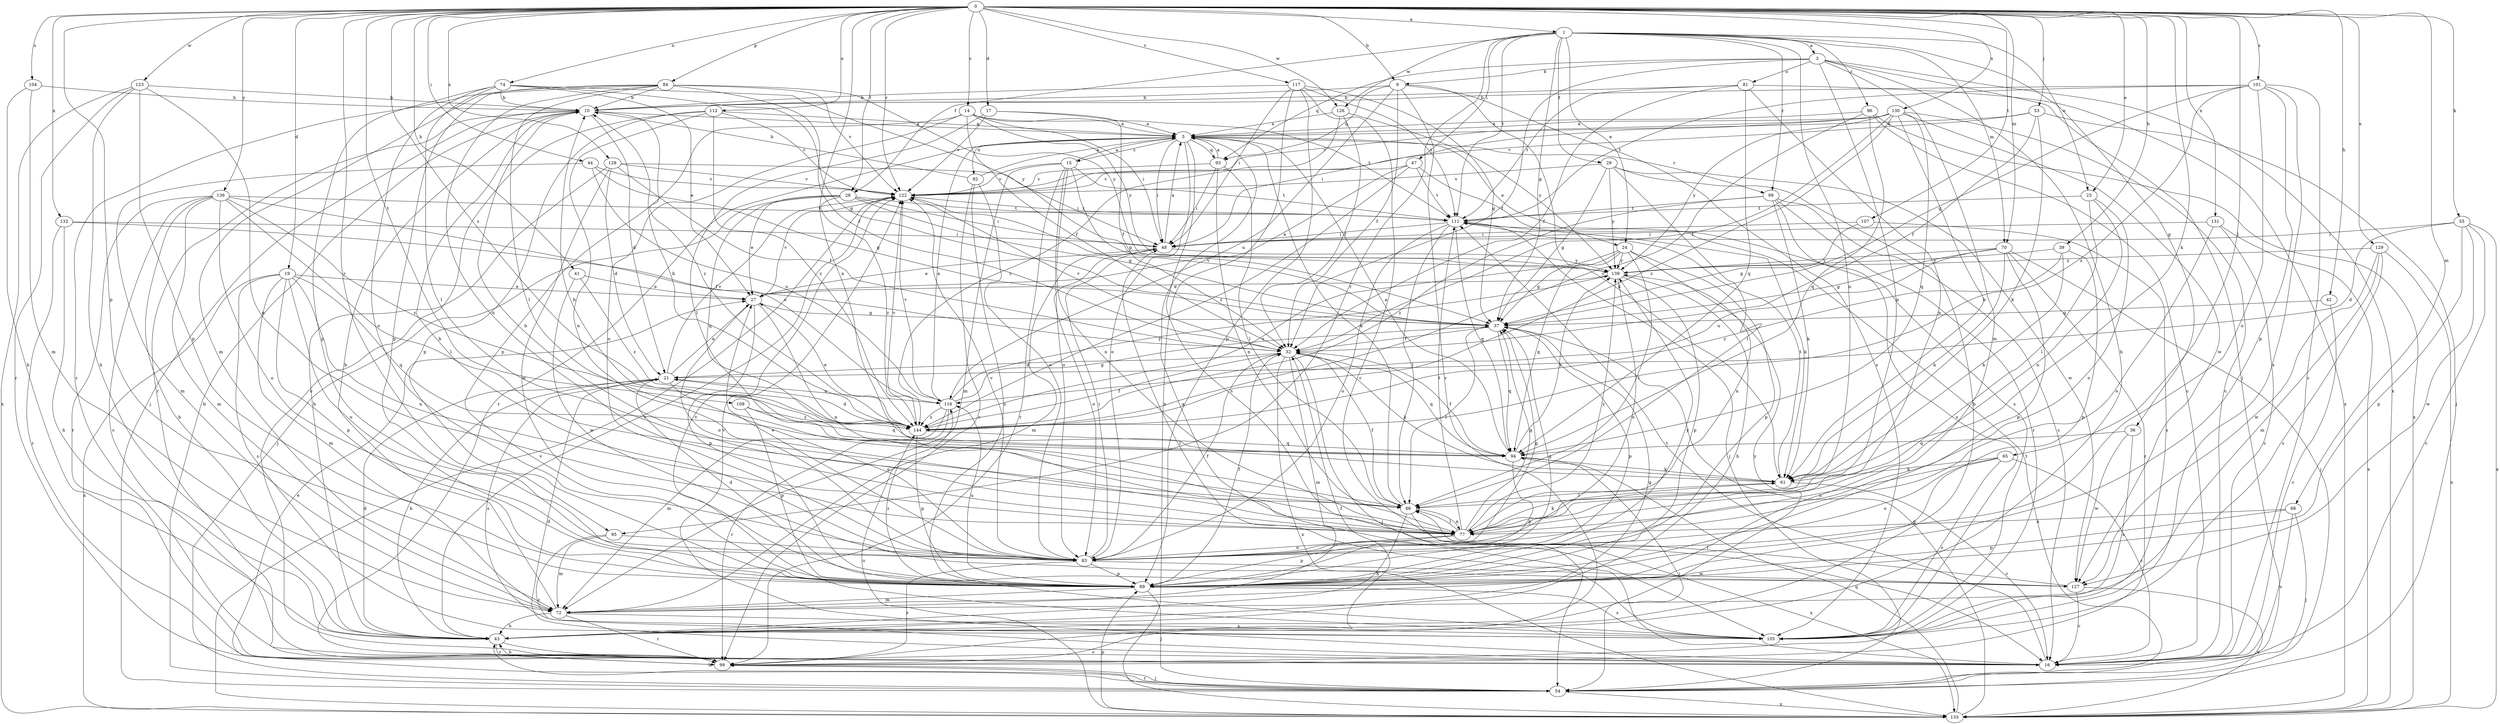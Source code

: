 strict digraph  {
0;
1;
3;
5;
9;
10;
14;
15;
16;
17;
19;
21;
23;
24;
27;
28;
29;
32;
36;
37;
39;
41;
42;
43;
44;
47;
48;
53;
54;
55;
61;
65;
66;
68;
70;
72;
74;
77;
81;
82;
83;
84;
89;
93;
94;
95;
96;
98;
99;
101;
104;
105;
107;
108;
111;
112;
116;
117;
122;
123;
126;
127;
128;
129;
130;
131;
132;
133;
136;
139;
144;
0 -> 1  [label=a];
0 -> 9  [label=b];
0 -> 14  [label=c];
0 -> 17  [label=d];
0 -> 19  [label=d];
0 -> 23  [label=e];
0 -> 28  [label=f];
0 -> 39  [label=h];
0 -> 41  [label=h];
0 -> 42  [label=h];
0 -> 44  [label=i];
0 -> 53  [label=j];
0 -> 55  [label=k];
0 -> 61  [label=k];
0 -> 65  [label=l];
0 -> 68  [label=m];
0 -> 70  [label=m];
0 -> 74  [label=n];
0 -> 77  [label=n];
0 -> 84  [label=p];
0 -> 89  [label=p];
0 -> 95  [label=r];
0 -> 101  [label=s];
0 -> 104  [label=s];
0 -> 107  [label=t];
0 -> 108  [label=t];
0 -> 112  [label=u];
0 -> 117  [label=v];
0 -> 122  [label=v];
0 -> 123  [label=w];
0 -> 126  [label=w];
0 -> 128  [label=x];
0 -> 129  [label=x];
0 -> 130  [label=x];
0 -> 131  [label=x];
0 -> 132  [label=x];
0 -> 136  [label=y];
0 -> 144  [label=z];
1 -> 3  [label=a];
1 -> 23  [label=e];
1 -> 24  [label=e];
1 -> 28  [label=f];
1 -> 29  [label=f];
1 -> 36  [label=g];
1 -> 37  [label=g];
1 -> 47  [label=i];
1 -> 70  [label=m];
1 -> 77  [label=n];
1 -> 95  [label=r];
1 -> 96  [label=r];
1 -> 98  [label=r];
1 -> 111  [label=t];
1 -> 126  [label=w];
3 -> 9  [label=b];
3 -> 32  [label=f];
3 -> 43  [label=h];
3 -> 54  [label=j];
3 -> 72  [label=m];
3 -> 77  [label=n];
3 -> 81  [label=o];
3 -> 93  [label=q];
3 -> 133  [label=x];
5 -> 15  [label=c];
5 -> 24  [label=e];
5 -> 48  [label=i];
5 -> 82  [label=o];
5 -> 83  [label=o];
5 -> 93  [label=q];
5 -> 98  [label=r];
5 -> 99  [label=r];
5 -> 105  [label=s];
9 -> 10  [label=b];
9 -> 32  [label=f];
9 -> 61  [label=k];
9 -> 93  [label=q];
9 -> 99  [label=r];
9 -> 105  [label=s];
9 -> 116  [label=u];
10 -> 5  [label=a];
10 -> 21  [label=d];
10 -> 54  [label=j];
10 -> 99  [label=r];
10 -> 144  [label=z];
14 -> 5  [label=a];
14 -> 32  [label=f];
14 -> 48  [label=i];
14 -> 83  [label=o];
14 -> 89  [label=p];
14 -> 111  [label=t];
14 -> 139  [label=y];
15 -> 5  [label=a];
15 -> 37  [label=g];
15 -> 72  [label=m];
15 -> 77  [label=n];
15 -> 83  [label=o];
15 -> 99  [label=r];
15 -> 111  [label=t];
15 -> 122  [label=v];
16 -> 5  [label=a];
16 -> 21  [label=d];
16 -> 111  [label=t];
16 -> 122  [label=v];
17 -> 5  [label=a];
17 -> 32  [label=f];
17 -> 66  [label=l];
17 -> 122  [label=v];
19 -> 27  [label=e];
19 -> 72  [label=m];
19 -> 77  [label=n];
19 -> 83  [label=o];
19 -> 89  [label=p];
19 -> 94  [label=q];
19 -> 105  [label=s];
19 -> 133  [label=x];
21 -> 27  [label=e];
21 -> 43  [label=h];
21 -> 83  [label=o];
21 -> 105  [label=s];
21 -> 116  [label=u];
21 -> 122  [label=v];
23 -> 66  [label=l];
23 -> 77  [label=n];
23 -> 83  [label=o];
23 -> 111  [label=t];
24 -> 37  [label=g];
24 -> 66  [label=l];
24 -> 77  [label=n];
24 -> 89  [label=p];
24 -> 94  [label=q];
24 -> 139  [label=y];
24 -> 144  [label=z];
27 -> 37  [label=g];
27 -> 77  [label=n];
27 -> 83  [label=o];
27 -> 89  [label=p];
27 -> 122  [label=v];
28 -> 27  [label=e];
28 -> 37  [label=g];
28 -> 48  [label=i];
28 -> 54  [label=j];
28 -> 94  [label=q];
28 -> 111  [label=t];
28 -> 144  [label=z];
29 -> 37  [label=g];
29 -> 43  [label=h];
29 -> 66  [label=l];
29 -> 122  [label=v];
29 -> 127  [label=w];
29 -> 139  [label=y];
32 -> 21  [label=d];
32 -> 54  [label=j];
32 -> 61  [label=k];
32 -> 72  [label=m];
32 -> 94  [label=q];
32 -> 122  [label=v];
32 -> 133  [label=x];
36 -> 94  [label=q];
36 -> 105  [label=s];
36 -> 127  [label=w];
37 -> 32  [label=f];
37 -> 66  [label=l];
37 -> 89  [label=p];
37 -> 94  [label=q];
37 -> 122  [label=v];
39 -> 61  [label=k];
39 -> 89  [label=p];
39 -> 139  [label=y];
39 -> 144  [label=z];
41 -> 27  [label=e];
41 -> 127  [label=w];
41 -> 144  [label=z];
42 -> 16  [label=c];
42 -> 37  [label=g];
43 -> 16  [label=c];
43 -> 21  [label=d];
43 -> 37  [label=g];
43 -> 99  [label=r];
43 -> 122  [label=v];
43 -> 139  [label=y];
44 -> 37  [label=g];
44 -> 72  [label=m];
44 -> 116  [label=u];
44 -> 122  [label=v];
47 -> 27  [label=e];
47 -> 105  [label=s];
47 -> 111  [label=t];
47 -> 122  [label=v];
47 -> 144  [label=z];
48 -> 5  [label=a];
48 -> 27  [label=e];
48 -> 72  [label=m];
48 -> 83  [label=o];
48 -> 139  [label=y];
53 -> 5  [label=a];
53 -> 32  [label=f];
53 -> 54  [label=j];
53 -> 61  [label=k];
53 -> 122  [label=v];
54 -> 10  [label=b];
54 -> 27  [label=e];
54 -> 43  [label=h];
54 -> 99  [label=r];
54 -> 111  [label=t];
54 -> 133  [label=x];
55 -> 16  [label=c];
55 -> 21  [label=d];
55 -> 48  [label=i];
55 -> 89  [label=p];
55 -> 127  [label=w];
55 -> 133  [label=x];
61 -> 10  [label=b];
61 -> 16  [label=c];
61 -> 66  [label=l];
61 -> 111  [label=t];
65 -> 16  [label=c];
65 -> 61  [label=k];
65 -> 77  [label=n];
65 -> 83  [label=o];
65 -> 105  [label=s];
66 -> 5  [label=a];
66 -> 32  [label=f];
66 -> 43  [label=h];
66 -> 77  [label=n];
66 -> 133  [label=x];
68 -> 16  [label=c];
68 -> 54  [label=j];
68 -> 77  [label=n];
68 -> 89  [label=p];
70 -> 37  [label=g];
70 -> 54  [label=j];
70 -> 61  [label=k];
70 -> 89  [label=p];
70 -> 99  [label=r];
70 -> 116  [label=u];
70 -> 139  [label=y];
72 -> 10  [label=b];
72 -> 43  [label=h];
72 -> 99  [label=r];
72 -> 105  [label=s];
74 -> 10  [label=b];
74 -> 27  [label=e];
74 -> 37  [label=g];
74 -> 66  [label=l];
74 -> 83  [label=o];
74 -> 89  [label=p];
74 -> 139  [label=y];
77 -> 10  [label=b];
77 -> 37  [label=g];
77 -> 61  [label=k];
77 -> 66  [label=l];
77 -> 83  [label=o];
77 -> 89  [label=p];
77 -> 111  [label=t];
77 -> 139  [label=y];
81 -> 10  [label=b];
81 -> 32  [label=f];
81 -> 77  [label=n];
81 -> 94  [label=q];
81 -> 111  [label=t];
81 -> 133  [label=x];
82 -> 5  [label=a];
82 -> 10  [label=b];
82 -> 83  [label=o];
82 -> 99  [label=r];
82 -> 105  [label=s];
83 -> 10  [label=b];
83 -> 27  [label=e];
83 -> 32  [label=f];
83 -> 37  [label=g];
83 -> 48  [label=i];
83 -> 89  [label=p];
83 -> 99  [label=r];
83 -> 122  [label=v];
83 -> 127  [label=w];
84 -> 10  [label=b];
84 -> 32  [label=f];
84 -> 66  [label=l];
84 -> 72  [label=m];
84 -> 77  [label=n];
84 -> 89  [label=p];
84 -> 99  [label=r];
84 -> 122  [label=v];
84 -> 139  [label=y];
89 -> 21  [label=d];
89 -> 32  [label=f];
89 -> 37  [label=g];
89 -> 54  [label=j];
89 -> 72  [label=m];
89 -> 105  [label=s];
89 -> 116  [label=u];
89 -> 139  [label=y];
89 -> 144  [label=z];
93 -> 5  [label=a];
93 -> 48  [label=i];
93 -> 66  [label=l];
93 -> 77  [label=n];
93 -> 122  [label=v];
94 -> 5  [label=a];
94 -> 32  [label=f];
94 -> 54  [label=j];
94 -> 61  [label=k];
94 -> 89  [label=p];
94 -> 139  [label=y];
95 -> 16  [label=c];
95 -> 72  [label=m];
95 -> 83  [label=o];
96 -> 5  [label=a];
96 -> 16  [label=c];
96 -> 94  [label=q];
96 -> 133  [label=x];
96 -> 144  [label=z];
98 -> 16  [label=c];
98 -> 61  [label=k];
98 -> 99  [label=r];
98 -> 105  [label=s];
98 -> 111  [label=t];
98 -> 144  [label=z];
99 -> 32  [label=f];
99 -> 43  [label=h];
99 -> 54  [label=j];
101 -> 10  [label=b];
101 -> 16  [label=c];
101 -> 37  [label=g];
101 -> 83  [label=o];
101 -> 89  [label=p];
101 -> 105  [label=s];
101 -> 111  [label=t];
101 -> 144  [label=z];
104 -> 10  [label=b];
104 -> 43  [label=h];
104 -> 72  [label=m];
105 -> 48  [label=i];
105 -> 122  [label=v];
107 -> 37  [label=g];
107 -> 48  [label=i];
107 -> 105  [label=s];
108 -> 89  [label=p];
108 -> 94  [label=q];
108 -> 144  [label=z];
111 -> 48  [label=i];
111 -> 54  [label=j];
111 -> 61  [label=k];
111 -> 66  [label=l];
111 -> 83  [label=o];
111 -> 94  [label=q];
112 -> 5  [label=a];
112 -> 16  [label=c];
112 -> 77  [label=n];
112 -> 89  [label=p];
112 -> 122  [label=v];
112 -> 144  [label=z];
116 -> 5  [label=a];
116 -> 37  [label=g];
116 -> 72  [label=m];
116 -> 99  [label=r];
116 -> 122  [label=v];
116 -> 139  [label=y];
116 -> 144  [label=z];
117 -> 10  [label=b];
117 -> 16  [label=c];
117 -> 37  [label=g];
117 -> 48  [label=i];
117 -> 89  [label=p];
117 -> 111  [label=t];
117 -> 133  [label=x];
122 -> 111  [label=t];
123 -> 10  [label=b];
123 -> 43  [label=h];
123 -> 77  [label=n];
123 -> 89  [label=p];
123 -> 99  [label=r];
123 -> 133  [label=x];
126 -> 5  [label=a];
126 -> 32  [label=f];
126 -> 139  [label=y];
126 -> 144  [label=z];
127 -> 16  [label=c];
127 -> 66  [label=l];
127 -> 133  [label=x];
128 -> 21  [label=d];
128 -> 32  [label=f];
128 -> 43  [label=h];
128 -> 48  [label=i];
128 -> 122  [label=v];
128 -> 127  [label=w];
129 -> 72  [label=m];
129 -> 105  [label=s];
129 -> 127  [label=w];
129 -> 133  [label=x];
129 -> 139  [label=y];
130 -> 5  [label=a];
130 -> 16  [label=c];
130 -> 32  [label=f];
130 -> 48  [label=i];
130 -> 61  [label=k];
130 -> 94  [label=q];
130 -> 122  [label=v];
130 -> 127  [label=w];
130 -> 139  [label=y];
130 -> 144  [label=z];
131 -> 16  [label=c];
131 -> 48  [label=i];
131 -> 83  [label=o];
131 -> 133  [label=x];
132 -> 32  [label=f];
132 -> 43  [label=h];
132 -> 48  [label=i];
132 -> 99  [label=r];
133 -> 37  [label=g];
133 -> 89  [label=p];
133 -> 94  [label=q];
133 -> 116  [label=u];
133 -> 122  [label=v];
136 -> 16  [label=c];
136 -> 43  [label=h];
136 -> 66  [label=l];
136 -> 72  [label=m];
136 -> 83  [label=o];
136 -> 99  [label=r];
136 -> 111  [label=t];
136 -> 116  [label=u];
136 -> 144  [label=z];
139 -> 27  [label=e];
139 -> 43  [label=h];
139 -> 83  [label=o];
139 -> 89  [label=p];
144 -> 10  [label=b];
144 -> 21  [label=d];
144 -> 27  [label=e];
144 -> 32  [label=f];
144 -> 89  [label=p];
144 -> 94  [label=q];
144 -> 122  [label=v];
}

